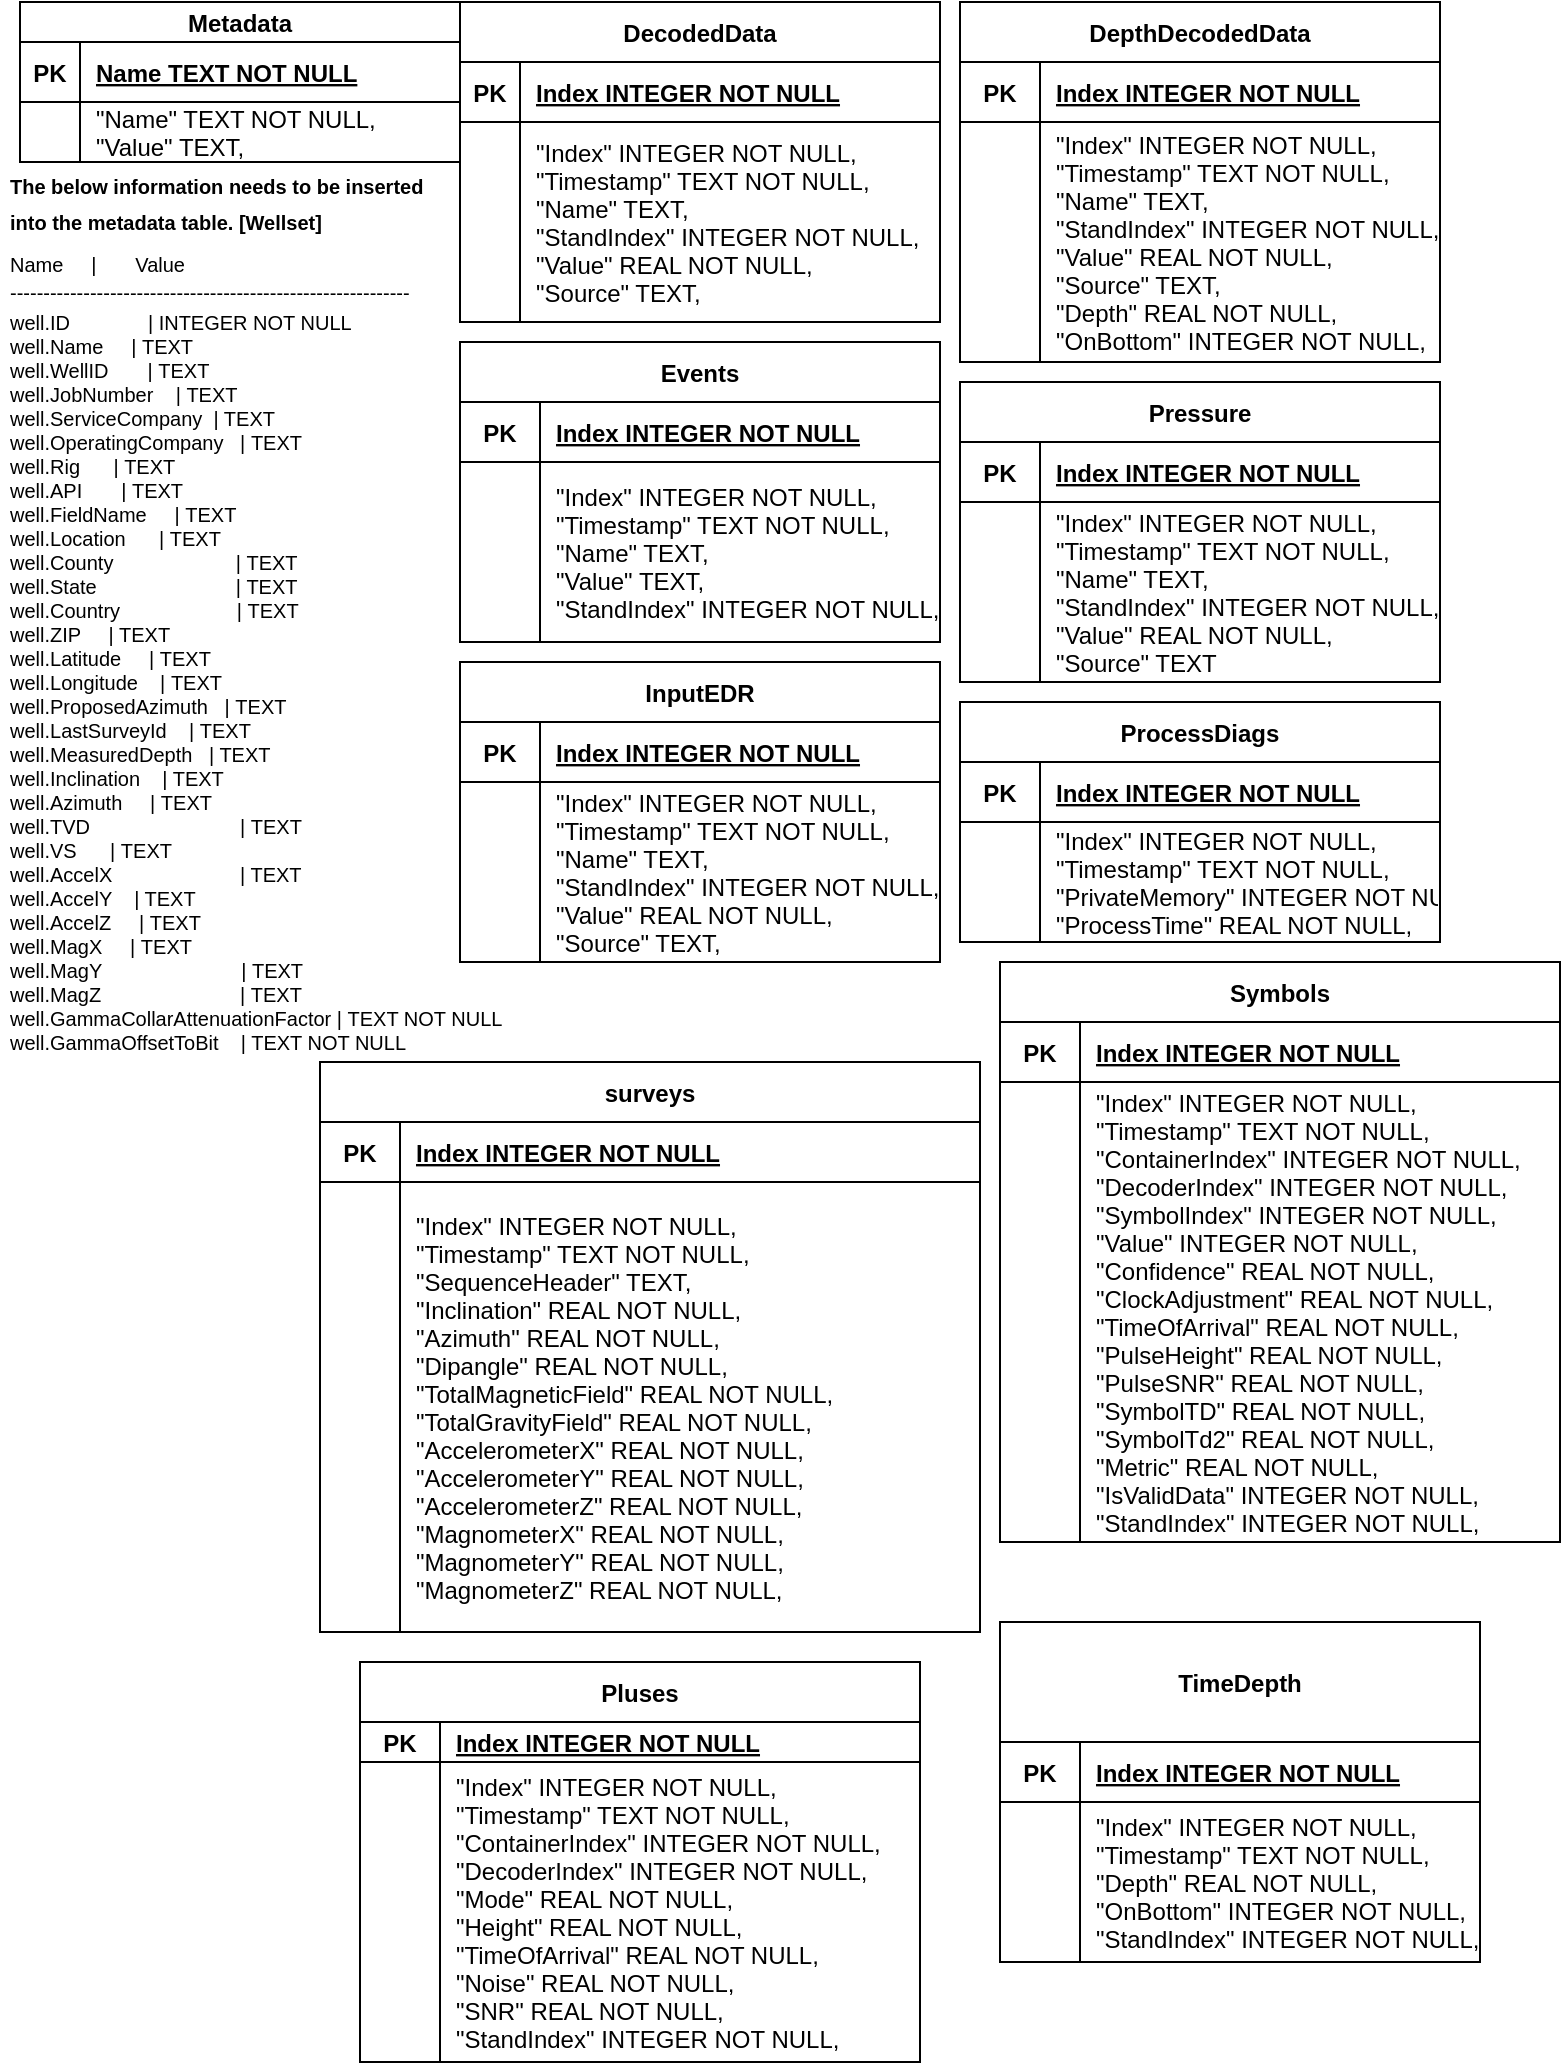 <mxfile version="20.0.1" type="github">
  <diagram id="R2lEEEUBdFMjLlhIrx00" name="Page-1">
    <mxGraphModel dx="2062" dy="1077" grid="1" gridSize="10" guides="1" tooltips="1" connect="1" arrows="1" fold="1" page="1" pageScale="1" pageWidth="850" pageHeight="1100" math="0" shadow="0" extFonts="Permanent Marker^https://fonts.googleapis.com/css?family=Permanent+Marker">
      <root>
        <mxCell id="0" />
        <mxCell id="1" parent="0" />
        <mxCell id="C-vyLk0tnHw3VtMMgP7b-2" value="DecodedData" style="shape=table;startSize=30;container=1;collapsible=1;childLayout=tableLayout;fixedRows=1;rowLines=0;fontStyle=1;align=center;resizeLast=1;" parent="1" vertex="1">
          <mxGeometry x="240" y="50" width="240" height="160" as="geometry" />
        </mxCell>
        <mxCell id="C-vyLk0tnHw3VtMMgP7b-3" value="" style="shape=partialRectangle;collapsible=0;dropTarget=0;pointerEvents=0;fillColor=none;points=[[0,0.5],[1,0.5]];portConstraint=eastwest;top=0;left=0;right=0;bottom=1;" parent="C-vyLk0tnHw3VtMMgP7b-2" vertex="1">
          <mxGeometry y="30" width="240" height="30" as="geometry" />
        </mxCell>
        <mxCell id="C-vyLk0tnHw3VtMMgP7b-4" value="PK" style="shape=partialRectangle;overflow=hidden;connectable=0;fillColor=none;top=0;left=0;bottom=0;right=0;fontStyle=1;" parent="C-vyLk0tnHw3VtMMgP7b-3" vertex="1">
          <mxGeometry width="30" height="30" as="geometry">
            <mxRectangle width="30" height="30" as="alternateBounds" />
          </mxGeometry>
        </mxCell>
        <mxCell id="C-vyLk0tnHw3VtMMgP7b-5" value="Index INTEGER NOT NULL" style="shape=partialRectangle;overflow=hidden;connectable=0;fillColor=none;top=0;left=0;bottom=0;right=0;align=left;spacingLeft=6;fontStyle=5;" parent="C-vyLk0tnHw3VtMMgP7b-3" vertex="1">
          <mxGeometry x="30" width="210" height="30" as="geometry">
            <mxRectangle width="210" height="30" as="alternateBounds" />
          </mxGeometry>
        </mxCell>
        <mxCell id="C-vyLk0tnHw3VtMMgP7b-6" value="" style="shape=partialRectangle;collapsible=0;dropTarget=0;pointerEvents=0;fillColor=none;points=[[0,0.5],[1,0.5]];portConstraint=eastwest;top=0;left=0;right=0;bottom=0;" parent="C-vyLk0tnHw3VtMMgP7b-2" vertex="1">
          <mxGeometry y="60" width="240" height="100" as="geometry" />
        </mxCell>
        <mxCell id="C-vyLk0tnHw3VtMMgP7b-7" value="" style="shape=partialRectangle;overflow=hidden;connectable=0;fillColor=none;top=0;left=0;bottom=0;right=0;" parent="C-vyLk0tnHw3VtMMgP7b-6" vertex="1">
          <mxGeometry width="30" height="100" as="geometry">
            <mxRectangle width="30" height="100" as="alternateBounds" />
          </mxGeometry>
        </mxCell>
        <mxCell id="C-vyLk0tnHw3VtMMgP7b-8" value="&quot;Index&quot;	INTEGER NOT NULL,&#xa;	&quot;Timestamp&quot;	TEXT NOT NULL,&#xa;	&quot;Name&quot;	TEXT,&#xa;	&quot;StandIndex&quot;	INTEGER NOT NULL,&#xa;	&quot;Value&quot;	REAL NOT NULL,&#xa;	&quot;Source&quot;	TEXT," style="shape=partialRectangle;overflow=hidden;connectable=0;fillColor=none;top=0;left=0;bottom=0;right=0;align=left;spacingLeft=6;" parent="C-vyLk0tnHw3VtMMgP7b-6" vertex="1">
          <mxGeometry x="30" width="210" height="100" as="geometry">
            <mxRectangle width="210" height="100" as="alternateBounds" />
          </mxGeometry>
        </mxCell>
        <mxCell id="C-vyLk0tnHw3VtMMgP7b-23" value="Metadata" style="shape=table;startSize=20;container=1;collapsible=1;childLayout=tableLayout;fixedRows=1;rowLines=0;fontStyle=1;align=center;resizeLast=1;" parent="1" vertex="1">
          <mxGeometry x="20" y="50" width="220" height="80" as="geometry" />
        </mxCell>
        <mxCell id="C-vyLk0tnHw3VtMMgP7b-24" value="" style="shape=partialRectangle;collapsible=0;dropTarget=0;pointerEvents=0;fillColor=none;points=[[0,0.5],[1,0.5]];portConstraint=eastwest;top=0;left=0;right=0;bottom=1;" parent="C-vyLk0tnHw3VtMMgP7b-23" vertex="1">
          <mxGeometry y="20" width="220" height="30" as="geometry" />
        </mxCell>
        <mxCell id="C-vyLk0tnHw3VtMMgP7b-25" value="PK" style="shape=partialRectangle;overflow=hidden;connectable=0;fillColor=none;top=0;left=0;bottom=0;right=0;fontStyle=1;" parent="C-vyLk0tnHw3VtMMgP7b-24" vertex="1">
          <mxGeometry width="30" height="30" as="geometry">
            <mxRectangle width="30" height="30" as="alternateBounds" />
          </mxGeometry>
        </mxCell>
        <mxCell id="C-vyLk0tnHw3VtMMgP7b-26" value="Name TEXT NOT NULL" style="shape=partialRectangle;overflow=hidden;connectable=0;fillColor=none;top=0;left=0;bottom=0;right=0;align=left;spacingLeft=6;fontStyle=5;" parent="C-vyLk0tnHw3VtMMgP7b-24" vertex="1">
          <mxGeometry x="30" width="190" height="30" as="geometry">
            <mxRectangle width="190" height="30" as="alternateBounds" />
          </mxGeometry>
        </mxCell>
        <mxCell id="C-vyLk0tnHw3VtMMgP7b-27" value="" style="shape=partialRectangle;collapsible=0;dropTarget=0;pointerEvents=0;fillColor=none;points=[[0,0.5],[1,0.5]];portConstraint=eastwest;top=0;left=0;right=0;bottom=0;" parent="C-vyLk0tnHw3VtMMgP7b-23" vertex="1">
          <mxGeometry y="50" width="220" height="30" as="geometry" />
        </mxCell>
        <mxCell id="C-vyLk0tnHw3VtMMgP7b-28" value="" style="shape=partialRectangle;overflow=hidden;connectable=0;fillColor=none;top=0;left=0;bottom=0;right=0;" parent="C-vyLk0tnHw3VtMMgP7b-27" vertex="1">
          <mxGeometry width="30" height="30" as="geometry">
            <mxRectangle width="30" height="30" as="alternateBounds" />
          </mxGeometry>
        </mxCell>
        <mxCell id="C-vyLk0tnHw3VtMMgP7b-29" value="&quot;Name&quot;	TEXT NOT NULL,&#xa;	&quot;Value&quot;	TEXT,&#xa;	CONSTRAINT &quot;PK_Metadata&quot; PRIMARY KEY(&quot;Name&quot;)" style="shape=partialRectangle;overflow=hidden;connectable=0;fillColor=none;top=0;left=0;bottom=0;right=0;align=left;spacingLeft=6;" parent="C-vyLk0tnHw3VtMMgP7b-27" vertex="1">
          <mxGeometry x="30" width="190" height="30" as="geometry">
            <mxRectangle width="190" height="30" as="alternateBounds" />
          </mxGeometry>
        </mxCell>
        <mxCell id="usPG6CutH9FhMOC5yR55-3" value="&lt;h1 style=&quot;font-size: 10px;&quot;&gt;&lt;font style=&quot;font-size: 10px;&quot;&gt;The below information needs to be inserted&amp;nbsp;&lt;/font&gt;&lt;/h1&gt;&lt;h1 style=&quot;font-size: 10px;&quot;&gt;into the metadata table. [Wellset]&lt;/h1&gt;&lt;font style=&quot;font-size: 10px;&quot;&gt;Name&lt;span style=&quot;white-space: pre;&quot;&gt;	&lt;/span&gt;&lt;span style=&quot;white-space: pre;&quot;&gt;	&lt;/span&gt;&lt;span style=&quot;white-space: pre;&quot;&gt;	&lt;/span&gt;&lt;span style=&quot;white-space: pre;&quot;&gt;	&lt;/span&gt;&lt;span style=&quot;&quot;&gt;	&lt;span style=&quot;&quot;&gt;	&lt;/span&gt;&lt;span style=&quot;&quot;&gt;	&lt;/span&gt;&lt;span style=&quot;&quot;&gt;	&lt;/span&gt;&lt;/span&gt;&lt;span style=&quot;&quot;&gt;	&lt;/span&gt; &lt;span style=&quot;&quot;&gt;	&lt;/span&gt;&lt;span style=&quot;&quot;&gt;	&lt;/span&gt;|&amp;nbsp; &amp;nbsp; &amp;nbsp; &amp;nbsp;Value&lt;br&gt;------------------------------------------------------------&lt;br&gt;well.ID&amp;nbsp;&lt;span style=&quot;&quot;&gt;	&lt;span style=&quot;white-space: pre;&quot;&gt;	&lt;/span&gt;&lt;span style=&quot;white-space: pre;&quot;&gt;	&lt;/span&gt;&lt;span style=&quot;white-space: pre;&quot;&gt;	&lt;/span&gt;&lt;/span&gt;&lt;span style=&quot;&quot;&gt;&amp;nbsp;&lt;/span&gt;&lt;span style=&quot;&quot;&gt;&amp;nbsp;&lt;span style=&quot;&quot;&gt;&amp;nbsp; &amp;nbsp; &amp;nbsp; &amp;nbsp;&lt;span style=&quot;&quot;&gt;&lt;/span&gt;&lt;/span&gt;&lt;span style=&quot;&quot;&gt;&lt;/span&gt;&lt;span style=&quot;&quot;&gt;&lt;/span&gt;&lt;/span&gt;&lt;span style=&quot;&quot;&gt;&lt;/span&gt;|&amp;nbsp;INTEGER NOT NULL&lt;br&gt;&lt;/font&gt;&lt;div style=&quot;font-size: 10px;&quot;&gt;&lt;font style=&quot;font-size: 10px;&quot;&gt;well.Name&lt;span style=&quot;&quot;&gt;	&lt;span style=&quot;white-space: pre;&quot;&gt;	&lt;/span&gt;&lt;span style=&quot;white-space: pre;&quot;&gt;	&lt;/span&gt;&lt;span style=&quot;white-space: pre;&quot;&gt;	&lt;/span&gt;&lt;/span&gt;&lt;span style=&quot;&quot;&gt;&amp;nbsp;|&amp;nbsp;&lt;/span&gt;TEXT&lt;/font&gt;&lt;/div&gt;&lt;div style=&quot;font-size: 10px;&quot;&gt;&lt;font style=&quot;font-size: 10px;&quot;&gt;well.WellID&lt;span style=&quot;&quot;&gt;	&lt;/span&gt;&lt;span style=&quot;&quot;&gt;	&lt;/span&gt;&amp;nbsp;&lt;span style=&quot;&quot;&gt;	&lt;span style=&quot;white-space: pre;&quot;&gt;	&lt;/span&gt;&lt;span style=&quot;white-space: pre;&quot;&gt;	&lt;/span&gt;&lt;span style=&quot;white-space: pre;&quot;&gt;	&lt;/span&gt;&lt;/span&gt;&amp;nbsp;|&lt;span style=&quot;&quot;&gt;&amp;nbsp;&lt;/span&gt;TEXT&lt;/font&gt;&lt;/div&gt;&lt;div style=&quot;font-size: 10px;&quot;&gt;&lt;font style=&quot;font-size: 10px;&quot;&gt;&lt;span style=&quot;background-color: initial;&quot;&gt;well.JobNumber&lt;/span&gt;&lt;span style=&quot;background-color: initial;&quot;&gt;	&lt;span style=&quot;white-space: pre;&quot;&gt;	&lt;/span&gt;&lt;span style=&quot;white-space: pre;&quot;&gt;	&lt;/span&gt;&amp;nbsp;|&amp;nbsp;&lt;/span&gt;&lt;span style=&quot;background-color: initial;&quot;&gt;TEXT&lt;/span&gt;&lt;/font&gt;&lt;/div&gt;&lt;div style=&quot;font-size: 10px;&quot;&gt;&lt;font style=&quot;font-size: 10px;&quot;&gt;well.ServiceCompany&lt;span style=&quot;white-space: pre;&quot;&gt;	&lt;/span&gt;&amp;nbsp;| TEXT&lt;/font&gt;&lt;/div&gt;&lt;div style=&quot;font-size: 10px;&quot;&gt;&lt;font style=&quot;font-size: 10px;&quot;&gt;well.OperatingCompany&lt;span style=&quot;&quot;&gt;	&lt;span style=&quot;white-space: pre;&quot;&gt;	&lt;/span&gt;&lt;/span&gt;&amp;nbsp;|&lt;span style=&quot;&quot;&gt;&amp;nbsp;&lt;/span&gt;TEXT&lt;/font&gt;&lt;/div&gt;&lt;div style=&quot;font-size: 10px;&quot;&gt;&lt;font style=&quot;font-size: 10px;&quot;&gt;well.Rig&lt;span style=&quot;&quot;&gt;&amp;nbsp;&lt;span style=&quot;white-space: pre;&quot;&gt;	&lt;/span&gt;&lt;span style=&quot;white-space: pre;&quot;&gt;	&lt;/span&gt;&lt;span style=&quot;white-space: pre;&quot;&gt;	&lt;/span&gt;&lt;span style=&quot;white-space: pre;&quot;&gt;	&lt;/span&gt;&amp;nbsp;|&amp;nbsp;&lt;/span&gt;TEXT&lt;/font&gt;&lt;/div&gt;&lt;div style=&quot;font-size: 10px;&quot;&gt;&lt;font style=&quot;font-size: 10px;&quot;&gt;well.API&lt;span style=&quot;&quot;&gt;	&lt;/span&gt;&lt;span style=&quot;&quot;&gt;	&lt;/span&gt;&lt;span style=&quot;&quot;&gt;	&lt;/span&gt;&lt;span style=&quot;&quot;&gt;	&lt;/span&gt;&amp;nbsp;&lt;span style=&quot;white-space: pre;&quot;&gt;	&lt;/span&gt;&lt;span style=&quot;white-space: pre;&quot;&gt;	&lt;/span&gt;&lt;span style=&quot;white-space: pre;&quot;&gt;	&lt;/span&gt;&lt;span style=&quot;white-space: pre;&quot;&gt;	&lt;/span&gt;&amp;nbsp;|&lt;span style=&quot;&quot;&gt;&amp;nbsp;&lt;/span&gt;TEXT&lt;/font&gt;&lt;/div&gt;&lt;div style=&quot;font-size: 10px;&quot;&gt;&lt;font style=&quot;font-size: 10px;&quot;&gt;well.FieldName&amp;nbsp;&lt;span style=&quot;&quot;&gt;	&lt;span style=&quot;white-space: pre;&quot;&gt;	&lt;/span&gt;&lt;span style=&quot;white-space: pre;&quot;&gt;	&lt;/span&gt;&lt;/span&gt;&amp;nbsp;|&lt;span style=&quot;&quot;&gt;&amp;nbsp;&lt;/span&gt;TEXT&lt;/font&gt;&lt;/div&gt;&lt;div style=&quot;font-size: 10px;&quot;&gt;&lt;font style=&quot;font-size: 10px;&quot;&gt;well.Location&lt;span style=&quot;&quot;&gt;	&lt;/span&gt;&lt;span style=&quot;&quot;&gt;	&lt;/span&gt;&lt;span style=&quot;&quot;&gt;	&lt;/span&gt;&amp;nbsp;&lt;span style=&quot;white-space: pre;&quot;&gt;	&lt;/span&gt;&lt;span style=&quot;white-space: pre;&quot;&gt;	&lt;/span&gt;&lt;span style=&quot;white-space: pre;&quot;&gt;	&lt;/span&gt;&amp;nbsp;|&lt;span style=&quot;&quot;&gt;&amp;nbsp;&lt;/span&gt;TEXT&lt;/font&gt;&lt;/div&gt;&lt;div style=&quot;font-size: 10px;&quot;&gt;&lt;font style=&quot;font-size: 10px;&quot;&gt;well.County&lt;span style=&quot;&quot;&gt;&amp;nbsp; &amp;nbsp; &amp;nbsp; &amp;nbsp; &amp;nbsp; &amp;nbsp; &amp;nbsp; &amp;nbsp; &amp;nbsp; &amp;nbsp; &amp;nbsp;&lt;/span&gt;&amp;nbsp;|&lt;span style=&quot;&quot;&gt;&amp;nbsp;&lt;/span&gt;TEXT&lt;/font&gt;&lt;/div&gt;&lt;div style=&quot;font-size: 10px;&quot;&gt;&lt;font style=&quot;font-size: 10px;&quot;&gt;well.State&lt;span style=&quot;&quot;&gt;	&lt;/span&gt;&lt;span style=&quot;&quot;&gt;	&lt;/span&gt;&lt;span style=&quot;&quot;&gt;	&lt;/span&gt;&amp;nbsp; &amp;nbsp; &amp;nbsp; &amp;nbsp; &amp;nbsp; &amp;nbsp; &amp;nbsp; &amp;nbsp; &amp;nbsp; &amp;nbsp; &amp;nbsp; &amp;nbsp; |&amp;nbsp;TEXT&lt;/font&gt;&lt;/div&gt;&lt;div style=&quot;font-size: 10px;&quot;&gt;&lt;font style=&quot;font-size: 10px;&quot;&gt;well.Country&lt;span style=&quot;&quot;&gt;&amp;nbsp; &amp;nbsp; &amp;nbsp; &amp;nbsp; &amp;nbsp; &amp;nbsp; &amp;nbsp; &amp;nbsp; &amp;nbsp; &amp;nbsp;&amp;nbsp;&lt;/span&gt;&lt;span style=&quot;&quot;&gt;&lt;/span&gt;&lt;span style=&quot;&quot;&gt;&lt;/span&gt;&amp;nbsp;|&lt;span style=&quot;&quot;&gt;&amp;nbsp;&lt;/span&gt;TEXT&lt;/font&gt;&lt;/div&gt;&lt;div style=&quot;font-size: 10px;&quot;&gt;&lt;font style=&quot;font-size: 10px;&quot;&gt;well.ZIP&lt;span style=&quot;white-space: pre;&quot;&gt;	&lt;/span&gt;&lt;span style=&quot;white-space: pre;&quot;&gt;	&lt;/span&gt;&lt;span style=&quot;white-space: pre;&quot;&gt;	&lt;/span&gt;&lt;span style=&quot;white-space: pre;&quot;&gt;	&lt;/span&gt;&lt;span style=&quot;&quot;&gt;&amp;nbsp;| TEXT&lt;/span&gt;&lt;/font&gt;&lt;/div&gt;&lt;div style=&quot;font-size: 10px;&quot;&gt;&lt;font style=&quot;font-size: 10px;&quot;&gt;well.Latitude &lt;span style=&quot;white-space: pre;&quot;&gt;	&lt;/span&gt;&lt;span style=&quot;white-space: pre;&quot;&gt;	&lt;/span&gt;&lt;span style=&quot;white-space: pre;&quot;&gt;	&lt;/span&gt;&amp;nbsp;|&lt;span style=&quot;&quot;&gt;&amp;nbsp;&lt;/span&gt;TEXT&lt;/font&gt;&lt;/div&gt;&lt;div style=&quot;font-size: 10px;&quot;&gt;&lt;font style=&quot;font-size: 10px;&quot;&gt;well.Longitude &lt;span style=&quot;white-space: pre;&quot;&gt;	&lt;/span&gt;&lt;span style=&quot;white-space: pre;&quot;&gt;	&lt;/span&gt;&amp;nbsp;|&lt;span style=&quot;&quot;&gt;&amp;nbsp;&lt;/span&gt;TEXT&lt;/font&gt;&lt;/div&gt;&lt;div style=&quot;font-size: 10px;&quot;&gt;&lt;font style=&quot;font-size: 10px;&quot;&gt;well.ProposedAzimuth &lt;span style=&quot;white-space: pre;&quot;&gt;	&lt;/span&gt;&amp;nbsp;|&lt;span style=&quot;&quot;&gt;&amp;nbsp;&lt;/span&gt;TEXT&lt;/font&gt;&lt;/div&gt;&lt;div style=&quot;font-size: 10px;&quot;&gt;&lt;font style=&quot;font-size: 10px;&quot;&gt;well.LastSurveyId &lt;span style=&quot;white-space: pre;&quot;&gt;	&lt;/span&gt;&lt;span style=&quot;white-space: pre;&quot;&gt;	&lt;/span&gt;&amp;nbsp;|&lt;span style=&quot;&quot;&gt;&amp;nbsp;&lt;/span&gt;TEXT&lt;/font&gt;&lt;/div&gt;&lt;div style=&quot;font-size: 10px;&quot;&gt;&lt;font style=&quot;font-size: 10px;&quot;&gt;well.MeasuredDepth &lt;span style=&quot;white-space: pre;&quot;&gt;	&lt;/span&gt;&amp;nbsp;| TEXT&lt;/font&gt;&lt;/div&gt;&lt;div style=&quot;font-size: 10px;&quot;&gt;&lt;font style=&quot;font-size: 10px;&quot;&gt;well.Inclination&amp;nbsp;&lt;span style=&quot;white-space: pre;&quot;&gt;	&lt;/span&gt;&lt;span style=&quot;white-space: pre;&quot;&gt;	&lt;/span&gt; | TEXT&lt;/font&gt;&lt;/div&gt;&lt;div style=&quot;font-size: 10px;&quot;&gt;&lt;font style=&quot;font-size: 10px;&quot;&gt;well.Azimuth &lt;span style=&quot;white-space: pre;&quot;&gt;	&lt;/span&gt;&lt;span style=&quot;white-space: pre;&quot;&gt;	&lt;/span&gt;&lt;span style=&quot;white-space: pre;&quot;&gt;	&lt;/span&gt;&amp;nbsp;|&lt;span style=&quot;&quot;&gt;&amp;nbsp;&lt;/span&gt;TEXT&lt;/font&gt;&lt;/div&gt;&lt;div style=&quot;font-size: 10px;&quot;&gt;&lt;font style=&quot;font-size: 10px;&quot;&gt;well.TVD&amp;nbsp; &amp;nbsp; &amp;nbsp; &amp;nbsp; &amp;nbsp; &amp;nbsp; &amp;nbsp; &amp;nbsp; &amp;nbsp; &amp;nbsp; &amp;nbsp; &amp;nbsp; &amp;nbsp; &amp;nbsp;|&lt;span style=&quot;&quot;&gt;&amp;nbsp;&lt;/span&gt;TEXT&lt;/font&gt;&lt;/div&gt;&lt;div style=&quot;font-size: 10px;&quot;&gt;&lt;font style=&quot;font-size: 10px;&quot;&gt;well.VS &lt;span style=&quot;white-space: pre;&quot;&gt;	&lt;/span&gt;&lt;span style=&quot;white-space: pre;&quot;&gt;	&lt;/span&gt;&lt;span style=&quot;white-space: pre;&quot;&gt;	&lt;/span&gt;&lt;span style=&quot;white-space: pre;&quot;&gt;	&lt;/span&gt;&amp;nbsp;|&lt;span style=&quot;&quot;&gt;&amp;nbsp;&lt;/span&gt;TEXT&lt;/font&gt;&lt;/div&gt;&lt;div style=&quot;font-size: 10px;&quot;&gt;&lt;font style=&quot;font-size: 10px;&quot;&gt;well.AccelX&amp;nbsp; &amp;nbsp; &amp;nbsp; &amp;nbsp; &amp;nbsp; &amp;nbsp; &amp;nbsp; &amp;nbsp; &amp;nbsp; &amp;nbsp; &amp;nbsp; &amp;nbsp;| TEXT&lt;/font&gt;&lt;/div&gt;&lt;div style=&quot;font-size: 10px;&quot;&gt;&lt;font style=&quot;font-size: 10px;&quot;&gt;well.AccelY&lt;span style=&quot;white-space: pre;&quot;&gt;	&lt;/span&gt;&lt;span style=&quot;white-space: pre;&quot;&gt;	&lt;/span&gt;&lt;span style=&quot;white-space: pre;&quot;&gt;	&lt;/span&gt; | TEXT&lt;/font&gt;&lt;/div&gt;&lt;div style=&quot;font-size: 10px;&quot;&gt;&lt;font style=&quot;font-size: 10px;&quot;&gt;well.AccelZ &lt;span style=&quot;white-space: pre;&quot;&gt;	&lt;/span&gt;&lt;span style=&quot;white-space: pre;&quot;&gt;	&lt;/span&gt;&lt;span style=&quot;white-space: pre;&quot;&gt;	&lt;/span&gt;&amp;nbsp;|&lt;span style=&quot;&quot;&gt;&amp;nbsp;&lt;/span&gt;TEXT&lt;/font&gt;&lt;/div&gt;&lt;div style=&quot;font-size: 10px;&quot;&gt;&lt;font style=&quot;font-size: 10px;&quot;&gt;well.MagX &lt;span style=&quot;white-space: pre;&quot;&gt;	&lt;/span&gt;&lt;span style=&quot;white-space: pre;&quot;&gt;	&lt;/span&gt;&lt;span style=&quot;white-space: pre;&quot;&gt;	&lt;/span&gt;&amp;nbsp;|&lt;span style=&quot;&quot;&gt;&amp;nbsp;&lt;/span&gt;TEXT&lt;/font&gt;&lt;/div&gt;&lt;div style=&quot;font-size: 10px;&quot;&gt;&lt;font style=&quot;font-size: 10px;&quot;&gt;well.MagY&amp;nbsp; &amp;nbsp; &amp;nbsp; &amp;nbsp; &amp;nbsp; &amp;nbsp; &amp;nbsp; &amp;nbsp; &amp;nbsp; &amp;nbsp; &amp;nbsp; &amp;nbsp; &amp;nbsp;|&lt;span style=&quot;&quot;&gt;&amp;nbsp;&lt;/span&gt;TEXT&lt;/font&gt;&lt;/div&gt;&lt;div style=&quot;font-size: 10px;&quot;&gt;&lt;font style=&quot;font-size: 10px;&quot;&gt;well.MagZ&amp;nbsp; &amp;nbsp; &amp;nbsp; &amp;nbsp; &amp;nbsp; &amp;nbsp; &amp;nbsp; &amp;nbsp; &amp;nbsp; &amp;nbsp; &amp;nbsp; &amp;nbsp; &amp;nbsp;|&lt;span style=&quot;&quot;&gt;&amp;nbsp;&lt;/span&gt;TEXT&lt;/font&gt;&lt;/div&gt;&lt;div style=&quot;font-size: 10px;&quot;&gt;&lt;font style=&quot;font-size: 10px;&quot;&gt;well.GammaCollarAttenuationFactor |&lt;span style=&quot;&quot;&gt;&amp;nbsp;&lt;/span&gt;TEXT NOT NULL&lt;/font&gt;&lt;/div&gt;&lt;div style=&quot;font-size: 10px;&quot;&gt;&lt;font style=&quot;font-size: 10px;&quot;&gt;well.GammaOffsetToBit&amp;nbsp; &amp;nbsp; | TEXT NOT NULL&lt;/font&gt;&lt;/div&gt;&lt;font style=&quot;font-size: 10px;&quot;&gt;&lt;br style=&quot;&quot;&gt;&lt;span style=&quot;&quot;&gt;	&lt;/span&gt;&lt;span style=&quot;&quot;&gt;	&lt;/span&gt;&lt;br&gt;&lt;/font&gt;&lt;div style=&quot;font-size: 10px;&quot;&gt;&lt;font style=&quot;font-size: 10px;&quot;&gt;&amp;nbsp;&lt;/font&gt;&lt;/div&gt;&lt;p style=&quot;font-size: 10px;&quot;&gt;&lt;font style=&quot;font-size: 10px;&quot;&gt;&amp;nbsp; &amp;nbsp;&lt;/font&gt;&lt;/p&gt;" style="text;html=1;strokeColor=none;fillColor=none;spacing=5;spacingTop=-20;whiteSpace=wrap;overflow=hidden;rounded=0;" vertex="1" parent="1">
          <mxGeometry x="10" y="140" width="261" height="440" as="geometry" />
        </mxCell>
        <mxCell id="usPG6CutH9FhMOC5yR55-17" value="" style="shape=partialRectangle;html=1;whiteSpace=wrap;connectable=0;fillColor=none;top=0;left=0;bottom=0;right=0;overflow=hidden;fontSize=12;" vertex="1" parent="1">
          <mxGeometry x="80" y="330" width="60" height="40" as="geometry">
            <mxRectangle width="60" height="40" as="alternateBounds" />
          </mxGeometry>
        </mxCell>
        <mxCell id="usPG6CutH9FhMOC5yR55-28" value="DepthDecodedData" style="shape=table;startSize=30;container=1;collapsible=1;childLayout=tableLayout;fixedRows=1;rowLines=0;fontStyle=1;align=center;resizeLast=1;" vertex="1" parent="1">
          <mxGeometry x="490" y="50" width="240" height="180" as="geometry" />
        </mxCell>
        <mxCell id="usPG6CutH9FhMOC5yR55-29" value="" style="shape=partialRectangle;collapsible=0;dropTarget=0;pointerEvents=0;fillColor=none;points=[[0,0.5],[1,0.5]];portConstraint=eastwest;top=0;left=0;right=0;bottom=1;" vertex="1" parent="usPG6CutH9FhMOC5yR55-28">
          <mxGeometry y="30" width="240" height="30" as="geometry" />
        </mxCell>
        <mxCell id="usPG6CutH9FhMOC5yR55-30" value="PK" style="shape=partialRectangle;overflow=hidden;connectable=0;fillColor=none;top=0;left=0;bottom=0;right=0;fontStyle=1;" vertex="1" parent="usPG6CutH9FhMOC5yR55-29">
          <mxGeometry width="40" height="30" as="geometry">
            <mxRectangle width="40" height="30" as="alternateBounds" />
          </mxGeometry>
        </mxCell>
        <mxCell id="usPG6CutH9FhMOC5yR55-31" value="Index INTEGER NOT NULL " style="shape=partialRectangle;overflow=hidden;connectable=0;fillColor=none;top=0;left=0;bottom=0;right=0;align=left;spacingLeft=6;fontStyle=5;" vertex="1" parent="usPG6CutH9FhMOC5yR55-29">
          <mxGeometry x="40" width="200" height="30" as="geometry">
            <mxRectangle width="200" height="30" as="alternateBounds" />
          </mxGeometry>
        </mxCell>
        <mxCell id="usPG6CutH9FhMOC5yR55-32" value="" style="shape=partialRectangle;collapsible=0;dropTarget=0;pointerEvents=0;fillColor=none;points=[[0,0.5],[1,0.5]];portConstraint=eastwest;top=0;left=0;right=0;bottom=0;" vertex="1" parent="usPG6CutH9FhMOC5yR55-28">
          <mxGeometry y="60" width="240" height="120" as="geometry" />
        </mxCell>
        <mxCell id="usPG6CutH9FhMOC5yR55-33" value="" style="shape=partialRectangle;overflow=hidden;connectable=0;fillColor=none;top=0;left=0;bottom=0;right=0;" vertex="1" parent="usPG6CutH9FhMOC5yR55-32">
          <mxGeometry width="40" height="120" as="geometry">
            <mxRectangle width="40" height="120" as="alternateBounds" />
          </mxGeometry>
        </mxCell>
        <mxCell id="usPG6CutH9FhMOC5yR55-34" value="&quot;Index&quot;	INTEGER NOT NULL,&#xa;	&quot;Timestamp&quot;	TEXT NOT NULL,&#xa;	&quot;Name&quot;	TEXT,&#xa;	&quot;StandIndex&quot;	INTEGER NOT NULL,&#xa;	&quot;Value&quot;	REAL NOT NULL,&#xa;	&quot;Source&quot;	TEXT,&#xa;	&quot;Depth&quot;	REAL NOT NULL,&#xa;	&quot;OnBottom&quot;	INTEGER NOT NULL," style="shape=partialRectangle;overflow=hidden;connectable=0;fillColor=none;top=0;left=0;bottom=0;right=0;align=left;spacingLeft=6;" vertex="1" parent="usPG6CutH9FhMOC5yR55-32">
          <mxGeometry x="40" width="200" height="120" as="geometry">
            <mxRectangle width="200" height="120" as="alternateBounds" />
          </mxGeometry>
        </mxCell>
        <mxCell id="usPG6CutH9FhMOC5yR55-35" value="Events" style="shape=table;startSize=30;container=1;collapsible=1;childLayout=tableLayout;fixedRows=1;rowLines=0;fontStyle=1;align=center;resizeLast=1;" vertex="1" parent="1">
          <mxGeometry x="240" y="220" width="240" height="150" as="geometry" />
        </mxCell>
        <mxCell id="usPG6CutH9FhMOC5yR55-36" value="" style="shape=partialRectangle;collapsible=0;dropTarget=0;pointerEvents=0;fillColor=none;points=[[0,0.5],[1,0.5]];portConstraint=eastwest;top=0;left=0;right=0;bottom=1;" vertex="1" parent="usPG6CutH9FhMOC5yR55-35">
          <mxGeometry y="30" width="240" height="30" as="geometry" />
        </mxCell>
        <mxCell id="usPG6CutH9FhMOC5yR55-37" value="PK" style="shape=partialRectangle;overflow=hidden;connectable=0;fillColor=none;top=0;left=0;bottom=0;right=0;fontStyle=1;" vertex="1" parent="usPG6CutH9FhMOC5yR55-36">
          <mxGeometry width="40" height="30" as="geometry">
            <mxRectangle width="40" height="30" as="alternateBounds" />
          </mxGeometry>
        </mxCell>
        <mxCell id="usPG6CutH9FhMOC5yR55-38" value="Index INTEGER NOT NULL " style="shape=partialRectangle;overflow=hidden;connectable=0;fillColor=none;top=0;left=0;bottom=0;right=0;align=left;spacingLeft=6;fontStyle=5;" vertex="1" parent="usPG6CutH9FhMOC5yR55-36">
          <mxGeometry x="40" width="200" height="30" as="geometry">
            <mxRectangle width="200" height="30" as="alternateBounds" />
          </mxGeometry>
        </mxCell>
        <mxCell id="usPG6CutH9FhMOC5yR55-39" value="" style="shape=partialRectangle;collapsible=0;dropTarget=0;pointerEvents=0;fillColor=none;points=[[0,0.5],[1,0.5]];portConstraint=eastwest;top=0;left=0;right=0;bottom=0;" vertex="1" parent="usPG6CutH9FhMOC5yR55-35">
          <mxGeometry y="60" width="240" height="90" as="geometry" />
        </mxCell>
        <mxCell id="usPG6CutH9FhMOC5yR55-40" value="" style="shape=partialRectangle;overflow=hidden;connectable=0;fillColor=none;top=0;left=0;bottom=0;right=0;" vertex="1" parent="usPG6CutH9FhMOC5yR55-39">
          <mxGeometry width="40" height="90" as="geometry">
            <mxRectangle width="40" height="90" as="alternateBounds" />
          </mxGeometry>
        </mxCell>
        <mxCell id="usPG6CutH9FhMOC5yR55-41" value="&quot;Index&quot;	INTEGER NOT NULL,&#xa;	&quot;Timestamp&quot;	TEXT NOT NULL,&#xa;	&quot;Name&quot;	TEXT,&#xa;	&quot;Value&quot;	TEXT,&#xa;	&quot;StandIndex&quot;	INTEGER NOT NULL," style="shape=partialRectangle;overflow=hidden;connectable=0;fillColor=none;top=0;left=0;bottom=0;right=0;align=left;spacingLeft=6;" vertex="1" parent="usPG6CutH9FhMOC5yR55-39">
          <mxGeometry x="40" width="200" height="90" as="geometry">
            <mxRectangle width="200" height="90" as="alternateBounds" />
          </mxGeometry>
        </mxCell>
        <mxCell id="usPG6CutH9FhMOC5yR55-42" value="InputEDR" style="shape=table;startSize=30;container=1;collapsible=1;childLayout=tableLayout;fixedRows=1;rowLines=0;fontStyle=1;align=center;resizeLast=1;" vertex="1" parent="1">
          <mxGeometry x="240" y="380" width="240" height="150" as="geometry" />
        </mxCell>
        <mxCell id="usPG6CutH9FhMOC5yR55-43" value="" style="shape=partialRectangle;collapsible=0;dropTarget=0;pointerEvents=0;fillColor=none;points=[[0,0.5],[1,0.5]];portConstraint=eastwest;top=0;left=0;right=0;bottom=1;" vertex="1" parent="usPG6CutH9FhMOC5yR55-42">
          <mxGeometry y="30" width="240" height="30" as="geometry" />
        </mxCell>
        <mxCell id="usPG6CutH9FhMOC5yR55-44" value="PK" style="shape=partialRectangle;overflow=hidden;connectable=0;fillColor=none;top=0;left=0;bottom=0;right=0;fontStyle=1;" vertex="1" parent="usPG6CutH9FhMOC5yR55-43">
          <mxGeometry width="40" height="30" as="geometry">
            <mxRectangle width="40" height="30" as="alternateBounds" />
          </mxGeometry>
        </mxCell>
        <mxCell id="usPG6CutH9FhMOC5yR55-45" value="Index INTEGER NOT NULL " style="shape=partialRectangle;overflow=hidden;connectable=0;fillColor=none;top=0;left=0;bottom=0;right=0;align=left;spacingLeft=6;fontStyle=5;" vertex="1" parent="usPG6CutH9FhMOC5yR55-43">
          <mxGeometry x="40" width="200" height="30" as="geometry">
            <mxRectangle width="200" height="30" as="alternateBounds" />
          </mxGeometry>
        </mxCell>
        <mxCell id="usPG6CutH9FhMOC5yR55-46" value="" style="shape=partialRectangle;collapsible=0;dropTarget=0;pointerEvents=0;fillColor=none;points=[[0,0.5],[1,0.5]];portConstraint=eastwest;top=0;left=0;right=0;bottom=0;" vertex="1" parent="usPG6CutH9FhMOC5yR55-42">
          <mxGeometry y="60" width="240" height="90" as="geometry" />
        </mxCell>
        <mxCell id="usPG6CutH9FhMOC5yR55-47" value="" style="shape=partialRectangle;overflow=hidden;connectable=0;fillColor=none;top=0;left=0;bottom=0;right=0;" vertex="1" parent="usPG6CutH9FhMOC5yR55-46">
          <mxGeometry width="40" height="90" as="geometry">
            <mxRectangle width="40" height="90" as="alternateBounds" />
          </mxGeometry>
        </mxCell>
        <mxCell id="usPG6CutH9FhMOC5yR55-48" value="&quot;Index&quot;	INTEGER NOT NULL,&#xa;	&quot;Timestamp&quot;	TEXT NOT NULL,&#xa;	&quot;Name&quot;	TEXT,&#xa;	&quot;StandIndex&quot;	INTEGER NOT NULL,&#xa;	&quot;Value&quot;	REAL NOT NULL,&#xa;	&quot;Source&quot;	TEXT," style="shape=partialRectangle;overflow=hidden;connectable=0;fillColor=none;top=0;left=0;bottom=0;right=0;align=left;spacingLeft=6;" vertex="1" parent="usPG6CutH9FhMOC5yR55-46">
          <mxGeometry x="40" width="200" height="90" as="geometry">
            <mxRectangle width="200" height="90" as="alternateBounds" />
          </mxGeometry>
        </mxCell>
        <mxCell id="usPG6CutH9FhMOC5yR55-52" value="Pressure" style="shape=table;startSize=30;container=1;collapsible=1;childLayout=tableLayout;fixedRows=1;rowLines=0;fontStyle=1;align=center;resizeLast=1;" vertex="1" parent="1">
          <mxGeometry x="490" y="240" width="240" height="150" as="geometry" />
        </mxCell>
        <mxCell id="usPG6CutH9FhMOC5yR55-53" value="" style="shape=partialRectangle;collapsible=0;dropTarget=0;pointerEvents=0;fillColor=none;points=[[0,0.5],[1,0.5]];portConstraint=eastwest;top=0;left=0;right=0;bottom=1;" vertex="1" parent="usPG6CutH9FhMOC5yR55-52">
          <mxGeometry y="30" width="240" height="30" as="geometry" />
        </mxCell>
        <mxCell id="usPG6CutH9FhMOC5yR55-54" value="PK" style="shape=partialRectangle;overflow=hidden;connectable=0;fillColor=none;top=0;left=0;bottom=0;right=0;fontStyle=1;" vertex="1" parent="usPG6CutH9FhMOC5yR55-53">
          <mxGeometry width="40" height="30" as="geometry">
            <mxRectangle width="40" height="30" as="alternateBounds" />
          </mxGeometry>
        </mxCell>
        <mxCell id="usPG6CutH9FhMOC5yR55-55" value="Index INTEGER NOT NULL " style="shape=partialRectangle;overflow=hidden;connectable=0;fillColor=none;top=0;left=0;bottom=0;right=0;align=left;spacingLeft=6;fontStyle=5;" vertex="1" parent="usPG6CutH9FhMOC5yR55-53">
          <mxGeometry x="40" width="200" height="30" as="geometry">
            <mxRectangle width="200" height="30" as="alternateBounds" />
          </mxGeometry>
        </mxCell>
        <mxCell id="usPG6CutH9FhMOC5yR55-56" value="" style="shape=partialRectangle;collapsible=0;dropTarget=0;pointerEvents=0;fillColor=none;points=[[0,0.5],[1,0.5]];portConstraint=eastwest;top=0;left=0;right=0;bottom=0;" vertex="1" parent="usPG6CutH9FhMOC5yR55-52">
          <mxGeometry y="60" width="240" height="90" as="geometry" />
        </mxCell>
        <mxCell id="usPG6CutH9FhMOC5yR55-57" value="" style="shape=partialRectangle;overflow=hidden;connectable=0;fillColor=none;top=0;left=0;bottom=0;right=0;" vertex="1" parent="usPG6CutH9FhMOC5yR55-56">
          <mxGeometry width="40" height="90" as="geometry">
            <mxRectangle width="40" height="90" as="alternateBounds" />
          </mxGeometry>
        </mxCell>
        <mxCell id="usPG6CutH9FhMOC5yR55-58" value="&quot;Index&quot;	INTEGER NOT NULL,&#xa;	&quot;Timestamp&quot;	TEXT NOT NULL,&#xa;	&quot;Name&quot;	TEXT,&#xa;	&quot;StandIndex&quot;	INTEGER NOT NULL,&#xa;	&quot;Value&quot;	REAL NOT NULL,&#xa;	&quot;Source&quot;	TEXT" style="shape=partialRectangle;overflow=hidden;connectable=0;fillColor=none;top=0;left=0;bottom=0;right=0;align=left;spacingLeft=6;" vertex="1" parent="usPG6CutH9FhMOC5yR55-56">
          <mxGeometry x="40" width="200" height="90" as="geometry">
            <mxRectangle width="200" height="90" as="alternateBounds" />
          </mxGeometry>
        </mxCell>
        <mxCell id="usPG6CutH9FhMOC5yR55-59" value="ProcessDiags" style="shape=table;startSize=30;container=1;collapsible=1;childLayout=tableLayout;fixedRows=1;rowLines=0;fontStyle=1;align=center;resizeLast=1;" vertex="1" parent="1">
          <mxGeometry x="490" y="400" width="240" height="120" as="geometry" />
        </mxCell>
        <mxCell id="usPG6CutH9FhMOC5yR55-60" value="" style="shape=partialRectangle;collapsible=0;dropTarget=0;pointerEvents=0;fillColor=none;points=[[0,0.5],[1,0.5]];portConstraint=eastwest;top=0;left=0;right=0;bottom=1;" vertex="1" parent="usPG6CutH9FhMOC5yR55-59">
          <mxGeometry y="30" width="240" height="30" as="geometry" />
        </mxCell>
        <mxCell id="usPG6CutH9FhMOC5yR55-61" value="PK" style="shape=partialRectangle;overflow=hidden;connectable=0;fillColor=none;top=0;left=0;bottom=0;right=0;fontStyle=1;" vertex="1" parent="usPG6CutH9FhMOC5yR55-60">
          <mxGeometry width="40" height="30" as="geometry">
            <mxRectangle width="40" height="30" as="alternateBounds" />
          </mxGeometry>
        </mxCell>
        <mxCell id="usPG6CutH9FhMOC5yR55-62" value="Index INTEGER NOT NULL " style="shape=partialRectangle;overflow=hidden;connectable=0;fillColor=none;top=0;left=0;bottom=0;right=0;align=left;spacingLeft=6;fontStyle=5;" vertex="1" parent="usPG6CutH9FhMOC5yR55-60">
          <mxGeometry x="40" width="200" height="30" as="geometry">
            <mxRectangle width="200" height="30" as="alternateBounds" />
          </mxGeometry>
        </mxCell>
        <mxCell id="usPG6CutH9FhMOC5yR55-63" value="" style="shape=partialRectangle;collapsible=0;dropTarget=0;pointerEvents=0;fillColor=none;points=[[0,0.5],[1,0.5]];portConstraint=eastwest;top=0;left=0;right=0;bottom=0;" vertex="1" parent="usPG6CutH9FhMOC5yR55-59">
          <mxGeometry y="60" width="240" height="60" as="geometry" />
        </mxCell>
        <mxCell id="usPG6CutH9FhMOC5yR55-64" value="" style="shape=partialRectangle;overflow=hidden;connectable=0;fillColor=none;top=0;left=0;bottom=0;right=0;" vertex="1" parent="usPG6CutH9FhMOC5yR55-63">
          <mxGeometry width="40" height="60" as="geometry">
            <mxRectangle width="40" height="60" as="alternateBounds" />
          </mxGeometry>
        </mxCell>
        <mxCell id="usPG6CutH9FhMOC5yR55-65" value="&quot;Index&quot;	INTEGER NOT NULL,&#xa;	&quot;Timestamp&quot;	TEXT NOT NULL,&#xa;	&quot;PrivateMemory&quot;	INTEGER NOT NULL,&#xa;	&quot;ProcessTime&quot;	REAL NOT NULL," style="shape=partialRectangle;overflow=hidden;connectable=0;fillColor=none;top=0;left=0;bottom=0;right=0;align=left;spacingLeft=6;" vertex="1" parent="usPG6CutH9FhMOC5yR55-63">
          <mxGeometry x="40" width="200" height="60" as="geometry">
            <mxRectangle width="200" height="60" as="alternateBounds" />
          </mxGeometry>
        </mxCell>
        <mxCell id="usPG6CutH9FhMOC5yR55-66" value="Pluses" style="shape=table;startSize=30;container=1;collapsible=1;childLayout=tableLayout;fixedRows=1;rowLines=0;fontStyle=1;align=center;resizeLast=1;" vertex="1" parent="1">
          <mxGeometry x="190" y="880" width="280" height="200" as="geometry" />
        </mxCell>
        <mxCell id="usPG6CutH9FhMOC5yR55-67" value="" style="shape=partialRectangle;collapsible=0;dropTarget=0;pointerEvents=0;fillColor=none;points=[[0,0.5],[1,0.5]];portConstraint=eastwest;top=0;left=0;right=0;bottom=1;" vertex="1" parent="usPG6CutH9FhMOC5yR55-66">
          <mxGeometry y="30" width="280" height="20" as="geometry" />
        </mxCell>
        <mxCell id="usPG6CutH9FhMOC5yR55-68" value="PK" style="shape=partialRectangle;overflow=hidden;connectable=0;fillColor=none;top=0;left=0;bottom=0;right=0;fontStyle=1;" vertex="1" parent="usPG6CutH9FhMOC5yR55-67">
          <mxGeometry width="40" height="20" as="geometry">
            <mxRectangle width="40" height="20" as="alternateBounds" />
          </mxGeometry>
        </mxCell>
        <mxCell id="usPG6CutH9FhMOC5yR55-69" value="Index INTEGER NOT NULL " style="shape=partialRectangle;overflow=hidden;connectable=0;fillColor=none;top=0;left=0;bottom=0;right=0;align=left;spacingLeft=6;fontStyle=5;" vertex="1" parent="usPG6CutH9FhMOC5yR55-67">
          <mxGeometry x="40" width="240" height="20" as="geometry">
            <mxRectangle width="240" height="20" as="alternateBounds" />
          </mxGeometry>
        </mxCell>
        <mxCell id="usPG6CutH9FhMOC5yR55-70" value="" style="shape=partialRectangle;collapsible=0;dropTarget=0;pointerEvents=0;fillColor=none;points=[[0,0.5],[1,0.5]];portConstraint=eastwest;top=0;left=0;right=0;bottom=0;" vertex="1" parent="usPG6CutH9FhMOC5yR55-66">
          <mxGeometry y="50" width="280" height="150" as="geometry" />
        </mxCell>
        <mxCell id="usPG6CutH9FhMOC5yR55-71" value="" style="shape=partialRectangle;overflow=hidden;connectable=0;fillColor=none;top=0;left=0;bottom=0;right=0;" vertex="1" parent="usPG6CutH9FhMOC5yR55-70">
          <mxGeometry width="40" height="150" as="geometry">
            <mxRectangle width="40" height="150" as="alternateBounds" />
          </mxGeometry>
        </mxCell>
        <mxCell id="usPG6CutH9FhMOC5yR55-72" value="&quot;Index&quot;	INTEGER NOT NULL,&#xa;	&quot;Timestamp&quot;	TEXT NOT NULL,&#xa;	&quot;ContainerIndex&quot;	INTEGER NOT NULL,&#xa;	&quot;DecoderIndex&quot;	INTEGER NOT NULL,&#xa;	&quot;Mode&quot;	REAL NOT NULL,&#xa;	&quot;Height&quot;	REAL NOT NULL,&#xa;	&quot;TimeOfArrival&quot;	REAL NOT NULL,&#xa;	&quot;Noise&quot;	REAL NOT NULL,&#xa;	&quot;SNR&quot;	REAL NOT NULL,&#xa;	&quot;StandIndex&quot;	INTEGER NOT NULL," style="shape=partialRectangle;overflow=hidden;connectable=0;fillColor=none;top=0;left=0;bottom=0;right=0;align=left;spacingLeft=6;" vertex="1" parent="usPG6CutH9FhMOC5yR55-70">
          <mxGeometry x="40" width="240" height="150" as="geometry">
            <mxRectangle width="240" height="150" as="alternateBounds" />
          </mxGeometry>
        </mxCell>
        <mxCell id="usPG6CutH9FhMOC5yR55-73" value="Symbols" style="shape=table;startSize=30;container=1;collapsible=1;childLayout=tableLayout;fixedRows=1;rowLines=0;fontStyle=1;align=center;resizeLast=1;" vertex="1" parent="1">
          <mxGeometry x="510" y="530" width="280" height="290" as="geometry" />
        </mxCell>
        <mxCell id="usPG6CutH9FhMOC5yR55-74" value="" style="shape=partialRectangle;collapsible=0;dropTarget=0;pointerEvents=0;fillColor=none;points=[[0,0.5],[1,0.5]];portConstraint=eastwest;top=0;left=0;right=0;bottom=1;" vertex="1" parent="usPG6CutH9FhMOC5yR55-73">
          <mxGeometry y="30" width="280" height="30" as="geometry" />
        </mxCell>
        <mxCell id="usPG6CutH9FhMOC5yR55-75" value="PK" style="shape=partialRectangle;overflow=hidden;connectable=0;fillColor=none;top=0;left=0;bottom=0;right=0;fontStyle=1;" vertex="1" parent="usPG6CutH9FhMOC5yR55-74">
          <mxGeometry width="40" height="30" as="geometry">
            <mxRectangle width="40" height="30" as="alternateBounds" />
          </mxGeometry>
        </mxCell>
        <mxCell id="usPG6CutH9FhMOC5yR55-76" value="Index INTEGER NOT NULL " style="shape=partialRectangle;overflow=hidden;connectable=0;fillColor=none;top=0;left=0;bottom=0;right=0;align=left;spacingLeft=6;fontStyle=5;" vertex="1" parent="usPG6CutH9FhMOC5yR55-74">
          <mxGeometry x="40" width="240" height="30" as="geometry">
            <mxRectangle width="240" height="30" as="alternateBounds" />
          </mxGeometry>
        </mxCell>
        <mxCell id="usPG6CutH9FhMOC5yR55-77" value="" style="shape=partialRectangle;collapsible=0;dropTarget=0;pointerEvents=0;fillColor=none;points=[[0,0.5],[1,0.5]];portConstraint=eastwest;top=0;left=0;right=0;bottom=0;" vertex="1" parent="usPG6CutH9FhMOC5yR55-73">
          <mxGeometry y="60" width="280" height="230" as="geometry" />
        </mxCell>
        <mxCell id="usPG6CutH9FhMOC5yR55-78" value="" style="shape=partialRectangle;overflow=hidden;connectable=0;fillColor=none;top=0;left=0;bottom=0;right=0;" vertex="1" parent="usPG6CutH9FhMOC5yR55-77">
          <mxGeometry width="40" height="230" as="geometry">
            <mxRectangle width="40" height="230" as="alternateBounds" />
          </mxGeometry>
        </mxCell>
        <mxCell id="usPG6CutH9FhMOC5yR55-79" value="&quot;Index&quot;	INTEGER NOT NULL,&#xa;	&quot;Timestamp&quot;	TEXT NOT NULL,&#xa;	&quot;ContainerIndex&quot;	INTEGER NOT NULL,&#xa;	&quot;DecoderIndex&quot;	INTEGER NOT NULL,&#xa;	&quot;SymbolIndex&quot;	INTEGER NOT NULL,&#xa;	&quot;Value&quot;	INTEGER NOT NULL,&#xa;	&quot;Confidence&quot;	REAL NOT NULL,&#xa;	&quot;ClockAdjustment&quot;	REAL NOT NULL,&#xa;	&quot;TimeOfArrival&quot;	REAL NOT NULL,&#xa;	&quot;PulseHeight&quot;	REAL NOT NULL,&#xa;	&quot;PulseSNR&quot;	REAL NOT NULL,&#xa;	&quot;SymbolTD&quot;	REAL NOT NULL,&#xa;	&quot;SymbolTd2&quot;	REAL NOT NULL,&#xa;	&quot;Metric&quot;	REAL NOT NULL,&#xa;	&quot;IsValidData&quot;	INTEGER NOT NULL,&#xa;	&quot;StandIndex&quot;	INTEGER NOT NULL," style="shape=partialRectangle;overflow=hidden;connectable=0;fillColor=none;top=0;left=0;bottom=0;right=0;align=left;spacingLeft=6;" vertex="1" parent="usPG6CutH9FhMOC5yR55-77">
          <mxGeometry x="40" width="240" height="230" as="geometry">
            <mxRectangle width="240" height="230" as="alternateBounds" />
          </mxGeometry>
        </mxCell>
        <mxCell id="usPG6CutH9FhMOC5yR55-80" value="TimeDepth" style="shape=table;startSize=60;container=1;collapsible=1;childLayout=tableLayout;fixedRows=1;rowLines=0;fontStyle=1;align=center;resizeLast=1;" vertex="1" parent="1">
          <mxGeometry x="510" y="860" width="240" height="170" as="geometry" />
        </mxCell>
        <mxCell id="usPG6CutH9FhMOC5yR55-81" value="" style="shape=partialRectangle;collapsible=0;dropTarget=0;pointerEvents=0;fillColor=none;points=[[0,0.5],[1,0.5]];portConstraint=eastwest;top=0;left=0;right=0;bottom=1;" vertex="1" parent="usPG6CutH9FhMOC5yR55-80">
          <mxGeometry y="60" width="240" height="30" as="geometry" />
        </mxCell>
        <mxCell id="usPG6CutH9FhMOC5yR55-82" value="PK" style="shape=partialRectangle;overflow=hidden;connectable=0;fillColor=none;top=0;left=0;bottom=0;right=0;fontStyle=1;" vertex="1" parent="usPG6CutH9FhMOC5yR55-81">
          <mxGeometry width="40" height="30" as="geometry">
            <mxRectangle width="40" height="30" as="alternateBounds" />
          </mxGeometry>
        </mxCell>
        <mxCell id="usPG6CutH9FhMOC5yR55-83" value="Index INTEGER NOT NULL " style="shape=partialRectangle;overflow=hidden;connectable=0;fillColor=none;top=0;left=0;bottom=0;right=0;align=left;spacingLeft=6;fontStyle=5;" vertex="1" parent="usPG6CutH9FhMOC5yR55-81">
          <mxGeometry x="40" width="200" height="30" as="geometry">
            <mxRectangle width="200" height="30" as="alternateBounds" />
          </mxGeometry>
        </mxCell>
        <mxCell id="usPG6CutH9FhMOC5yR55-84" value="" style="shape=partialRectangle;collapsible=0;dropTarget=0;pointerEvents=0;fillColor=none;points=[[0,0.5],[1,0.5]];portConstraint=eastwest;top=0;left=0;right=0;bottom=0;" vertex="1" parent="usPG6CutH9FhMOC5yR55-80">
          <mxGeometry y="90" width="240" height="80" as="geometry" />
        </mxCell>
        <mxCell id="usPG6CutH9FhMOC5yR55-85" value="" style="shape=partialRectangle;overflow=hidden;connectable=0;fillColor=none;top=0;left=0;bottom=0;right=0;" vertex="1" parent="usPG6CutH9FhMOC5yR55-84">
          <mxGeometry width="40" height="80" as="geometry">
            <mxRectangle width="40" height="80" as="alternateBounds" />
          </mxGeometry>
        </mxCell>
        <mxCell id="usPG6CutH9FhMOC5yR55-86" value="&quot;Index&quot;	INTEGER NOT NULL,&#xa;	&quot;Timestamp&quot;	TEXT NOT NULL,&#xa;	&quot;Depth&quot;	REAL NOT NULL,&#xa;	&quot;OnBottom&quot;	INTEGER NOT NULL,&#xa;	&quot;StandIndex&quot;	INTEGER NOT NULL," style="shape=partialRectangle;overflow=hidden;connectable=0;fillColor=none;top=0;left=0;bottom=0;right=0;align=left;spacingLeft=6;" vertex="1" parent="usPG6CutH9FhMOC5yR55-84">
          <mxGeometry x="40" width="200" height="80" as="geometry">
            <mxRectangle width="200" height="80" as="alternateBounds" />
          </mxGeometry>
        </mxCell>
        <mxCell id="usPG6CutH9FhMOC5yR55-87" value="surveys" style="shape=table;startSize=30;container=1;collapsible=1;childLayout=tableLayout;fixedRows=1;rowLines=0;fontStyle=1;align=center;resizeLast=1;" vertex="1" parent="1">
          <mxGeometry x="170" y="580" width="330" height="285" as="geometry" />
        </mxCell>
        <mxCell id="usPG6CutH9FhMOC5yR55-88" value="" style="shape=partialRectangle;collapsible=0;dropTarget=0;pointerEvents=0;fillColor=none;points=[[0,0.5],[1,0.5]];portConstraint=eastwest;top=0;left=0;right=0;bottom=1;" vertex="1" parent="usPG6CutH9FhMOC5yR55-87">
          <mxGeometry y="30" width="330" height="30" as="geometry" />
        </mxCell>
        <mxCell id="usPG6CutH9FhMOC5yR55-89" value="PK" style="shape=partialRectangle;overflow=hidden;connectable=0;fillColor=none;top=0;left=0;bottom=0;right=0;fontStyle=1;" vertex="1" parent="usPG6CutH9FhMOC5yR55-88">
          <mxGeometry width="40" height="30" as="geometry">
            <mxRectangle width="40" height="30" as="alternateBounds" />
          </mxGeometry>
        </mxCell>
        <mxCell id="usPG6CutH9FhMOC5yR55-90" value="Index INTEGER NOT NULL " style="shape=partialRectangle;overflow=hidden;connectable=0;fillColor=none;top=0;left=0;bottom=0;right=0;align=left;spacingLeft=6;fontStyle=5;" vertex="1" parent="usPG6CutH9FhMOC5yR55-88">
          <mxGeometry x="40" width="290" height="30" as="geometry">
            <mxRectangle width="290" height="30" as="alternateBounds" />
          </mxGeometry>
        </mxCell>
        <mxCell id="usPG6CutH9FhMOC5yR55-91" value="" style="shape=partialRectangle;collapsible=0;dropTarget=0;pointerEvents=0;fillColor=none;points=[[0,0.5],[1,0.5]];portConstraint=eastwest;top=0;left=0;right=0;bottom=0;" vertex="1" parent="usPG6CutH9FhMOC5yR55-87">
          <mxGeometry y="60" width="330" height="225" as="geometry" />
        </mxCell>
        <mxCell id="usPG6CutH9FhMOC5yR55-92" value="" style="shape=partialRectangle;overflow=hidden;connectable=0;fillColor=none;top=0;left=0;bottom=0;right=0;" vertex="1" parent="usPG6CutH9FhMOC5yR55-91">
          <mxGeometry width="40" height="225" as="geometry">
            <mxRectangle width="40" height="225" as="alternateBounds" />
          </mxGeometry>
        </mxCell>
        <mxCell id="usPG6CutH9FhMOC5yR55-93" value="&quot;Index&quot;	INTEGER NOT NULL,&#xa;	&quot;Timestamp&quot;	TEXT NOT NULL,&#xa;	&quot;SequenceHeader&quot;	TEXT,&#xa;	&quot;Inclination&quot;	REAL NOT NULL,&#xa;	&quot;Azimuth&quot;	REAL NOT NULL,&#xa;	&quot;Dipangle&quot;	REAL NOT NULL,&#xa;	&quot;TotalMagneticField&quot;	REAL NOT NULL,&#xa;	&quot;TotalGravityField&quot;	REAL NOT NULL,&#xa;	&quot;AccelerometerX&quot;	REAL NOT NULL,&#xa;	&quot;AccelerometerY&quot;	REAL NOT NULL,&#xa;	&quot;AccelerometerZ&quot;	REAL NOT NULL,&#xa;	&quot;MagnometerX&quot;	REAL NOT NULL,&#xa;	&quot;MagnometerY&quot;	REAL NOT NULL,&#xa;	&quot;MagnometerZ&quot;	REAL NOT NULL," style="shape=partialRectangle;overflow=hidden;connectable=0;fillColor=none;top=0;left=0;bottom=0;right=0;align=left;spacingLeft=6;" vertex="1" parent="usPG6CutH9FhMOC5yR55-91">
          <mxGeometry x="40" width="290" height="225" as="geometry">
            <mxRectangle width="290" height="225" as="alternateBounds" />
          </mxGeometry>
        </mxCell>
      </root>
    </mxGraphModel>
  </diagram>
</mxfile>
